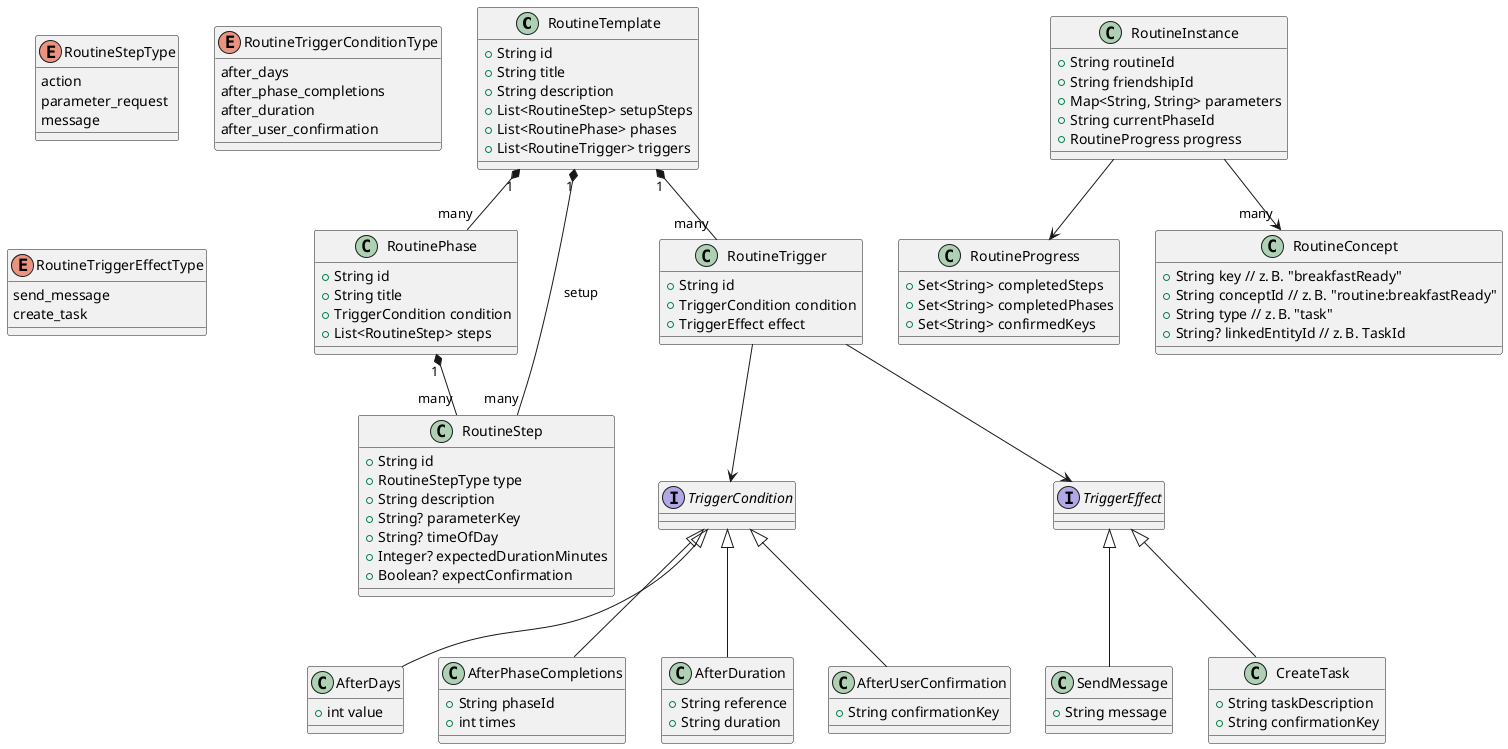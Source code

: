 @startuml

class RoutineTemplate {
  +String id
  +String title
  +String description
  +List<RoutineStep> setupSteps
  +List<RoutinePhase> phases
  +List<RoutineTrigger> triggers
}

class RoutinePhase {
  +String id
  +String title
  +TriggerCondition condition
  +List<RoutineStep> steps
}

class RoutineStep {
  +String id
  +RoutineStepType type
  +String description
  +String? parameterKey
  +String? timeOfDay
  +Integer? expectedDurationMinutes
  +Boolean? expectConfirmation
}

enum RoutineStepType {
  action
  parameter_request
  message
}

class RoutineTrigger {
  +String id
  +TriggerCondition condition
  +TriggerEffect effect
}

interface TriggerCondition
class AfterDays
class AfterPhaseCompletions
class AfterDuration
class AfterUserConfirmation

TriggerCondition <|-- AfterDays
TriggerCondition <|-- AfterPhaseCompletions
TriggerCondition <|-- AfterDuration
TriggerCondition <|-- AfterUserConfirmation

AfterDays : +int value
AfterPhaseCompletions : +String phaseId
AfterPhaseCompletions : +int times
AfterDuration : +String reference
AfterDuration : +String duration
AfterUserConfirmation : +String confirmationKey

enum RoutineTriggerConditionType {
  after_days
  after_phase_completions
  after_duration
  after_user_confirmation
}

interface TriggerEffect
class SendMessage
class CreateTask

TriggerEffect <|-- SendMessage
TriggerEffect <|-- CreateTask

SendMessage : +String message
CreateTask : +String taskDescription
CreateTask : +String confirmationKey

enum RoutineTriggerEffectType {
  send_message
  create_task
}

class RoutineInstance {
  +String routineId
  +String friendshipId
  +Map<String, String> parameters
  +String currentPhaseId
  +RoutineProgress progress
}

class RoutineProgress {
  +Set<String> completedSteps
  +Set<String> completedPhases
  +Set<String> confirmedKeys
}

class RoutineConcept {
  +String key // z. B. "breakfastReady"
  +String conceptId // z. B. "routine:breakfastReady"
  +String type // z. B. "task"
  +String? linkedEntityId // z. B. TaskId
}

RoutineTemplate "1" *-- "many" RoutinePhase
RoutineTemplate "1" *-- "many" RoutineTrigger
RoutineTemplate "1" *-- "many" RoutineStep : setup
RoutinePhase "1" *-- "many" RoutineStep
RoutineTrigger --> TriggerCondition
RoutineTrigger --> TriggerEffect
RoutineInstance --> RoutineProgress
RoutineInstance --> "many" RoutineConcept

@enduml